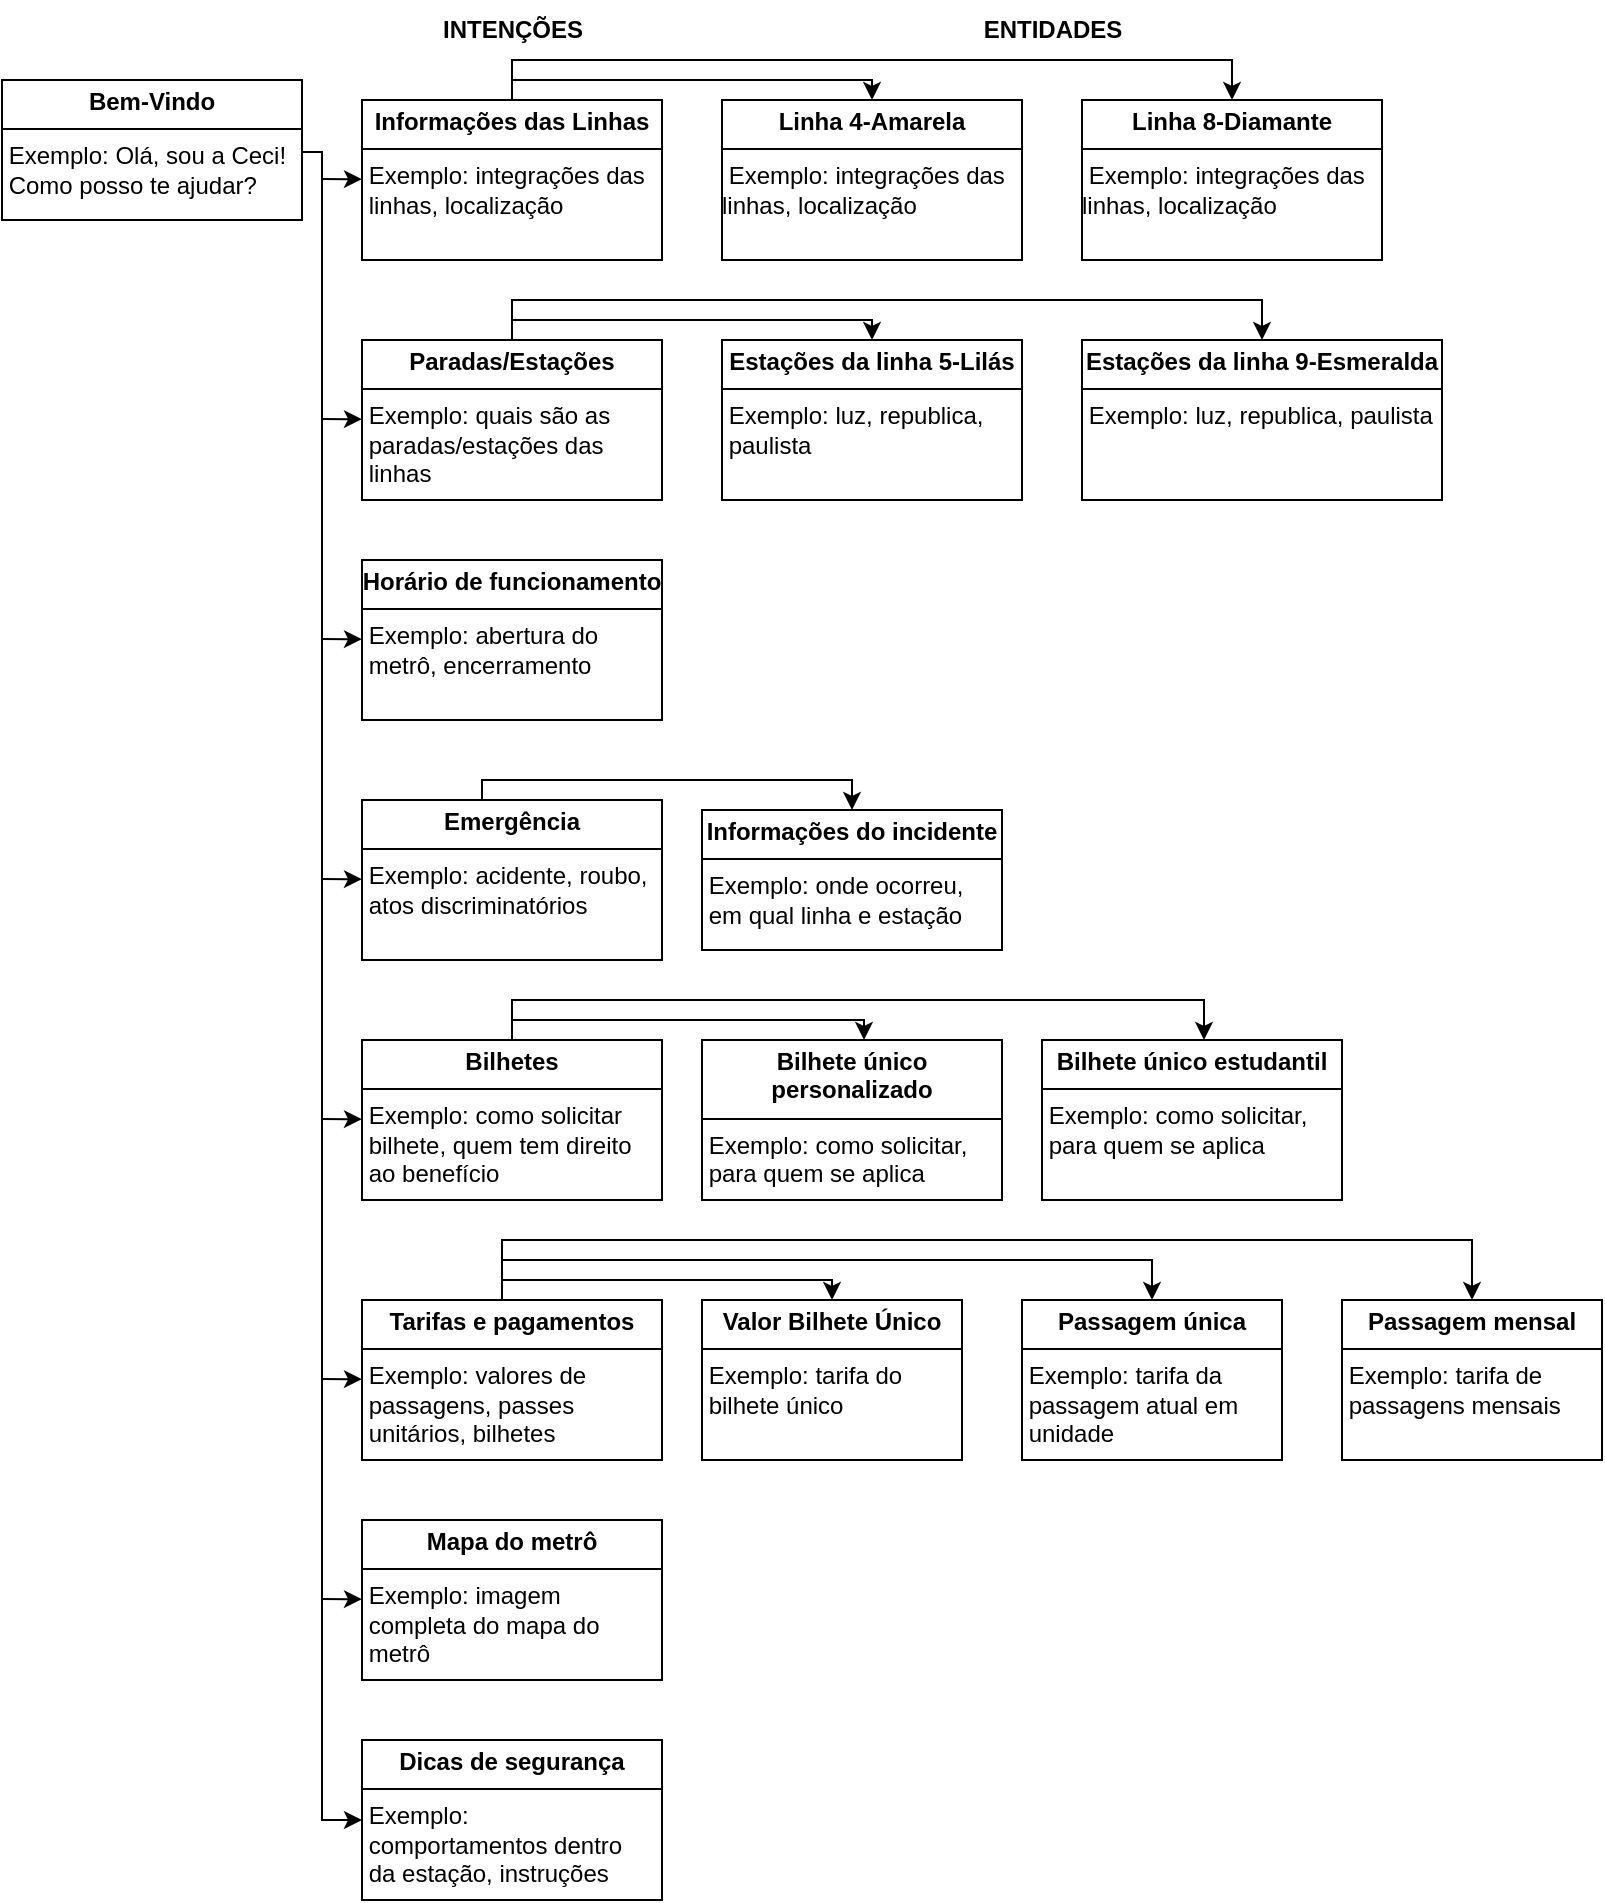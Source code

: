 <mxfile version="24.7.15">
  <diagram name="Página-1" id="xC3IDfEOeGeeoKpa32cC">
    <mxGraphModel dx="1674" dy="746" grid="1" gridSize="10" guides="1" tooltips="1" connect="1" arrows="1" fold="1" page="1" pageScale="1" pageWidth="827" pageHeight="1169" math="0" shadow="0">
      <root>
        <mxCell id="0" />
        <mxCell id="1" parent="0" />
        <mxCell id="71bS-nrT2A2EBhS6H1Gx-14" style="edgeStyle=orthogonalEdgeStyle;rounded=0;orthogonalLoop=1;jettySize=auto;html=1;" edge="1" parent="1" target="71bS-nrT2A2EBhS6H1Gx-38">
          <mxGeometry relative="1" as="geometry">
            <mxPoint x="174" y="1040" as="targetPoint" />
            <mxPoint x="154" y="155" as="sourcePoint" />
            <Array as="points">
              <mxPoint x="154" y="156" />
              <mxPoint x="174" y="156" />
              <mxPoint x="174" y="990" />
            </Array>
          </mxGeometry>
        </mxCell>
        <mxCell id="eKghHrFIvK1k567l9pEH-6" value="&lt;p style=&quot;margin:0px;margin-top:4px;text-align:center;&quot;&gt;&lt;b&gt;Bem-Vindo&lt;/b&gt;&lt;/p&gt;&lt;hr size=&quot;1&quot; style=&quot;border-style:solid;&quot;&gt;&lt;div style=&quot;height:2px;&quot;&gt;&amp;nbsp;Exemplo:&amp;nbsp;Olá, sou a Ceci!&amp;nbsp; &amp;nbsp;Como posso te ajudar?&lt;/div&gt;" style="verticalAlign=top;align=left;overflow=fill;html=1;whiteSpace=wrap;" parent="1" vertex="1">
          <mxGeometry x="14" y="120" width="150" height="70" as="geometry" />
        </mxCell>
        <mxCell id="71bS-nrT2A2EBhS6H1Gx-59" style="edgeStyle=orthogonalEdgeStyle;rounded=0;orthogonalLoop=1;jettySize=auto;html=1;" edge="1" parent="1" source="eKghHrFIvK1k567l9pEH-7" target="71bS-nrT2A2EBhS6H1Gx-31">
          <mxGeometry relative="1" as="geometry">
            <Array as="points">
              <mxPoint x="269" y="110" />
              <mxPoint x="629" y="110" />
            </Array>
          </mxGeometry>
        </mxCell>
        <mxCell id="71bS-nrT2A2EBhS6H1Gx-62" style="edgeStyle=orthogonalEdgeStyle;rounded=0;orthogonalLoop=1;jettySize=auto;html=1;" edge="1" parent="1" source="eKghHrFIvK1k567l9pEH-7" target="71bS-nrT2A2EBhS6H1Gx-30">
          <mxGeometry relative="1" as="geometry">
            <Array as="points">
              <mxPoint x="269" y="120" />
              <mxPoint x="449" y="120" />
            </Array>
          </mxGeometry>
        </mxCell>
        <mxCell id="eKghHrFIvK1k567l9pEH-7" value="&lt;p style=&quot;margin:0px;margin-top:4px;text-align:center;&quot;&gt;&lt;b&gt;Informações das Linhas&lt;/b&gt;&lt;/p&gt;&lt;hr size=&quot;1&quot; style=&quot;border-style:solid;&quot;&gt;&lt;div style=&quot;height:2px;&quot;&gt;&amp;nbsp;Exemplo: integrações das&amp;nbsp; &amp;nbsp;linhas, localização&lt;/div&gt;" style="verticalAlign=top;align=left;overflow=fill;html=1;whiteSpace=wrap;" parent="1" vertex="1">
          <mxGeometry x="194" y="130" width="150" height="80" as="geometry" />
        </mxCell>
        <mxCell id="71bS-nrT2A2EBhS6H1Gx-57" style="edgeStyle=orthogonalEdgeStyle;rounded=0;orthogonalLoop=1;jettySize=auto;html=1;" edge="1" parent="1" source="eKghHrFIvK1k567l9pEH-9" target="71bS-nrT2A2EBhS6H1Gx-32">
          <mxGeometry relative="1" as="geometry">
            <Array as="points">
              <mxPoint x="269" y="240" />
              <mxPoint x="449" y="240" />
            </Array>
          </mxGeometry>
        </mxCell>
        <mxCell id="71bS-nrT2A2EBhS6H1Gx-58" style="edgeStyle=orthogonalEdgeStyle;rounded=0;orthogonalLoop=1;jettySize=auto;html=1;" edge="1" parent="1" source="eKghHrFIvK1k567l9pEH-9" target="eKghHrFIvK1k567l9pEH-24">
          <mxGeometry relative="1" as="geometry">
            <Array as="points">
              <mxPoint x="269" y="230" />
              <mxPoint x="644" y="230" />
            </Array>
          </mxGeometry>
        </mxCell>
        <mxCell id="eKghHrFIvK1k567l9pEH-9" value="&lt;p style=&quot;margin:0px;margin-top:4px;text-align:center;&quot;&gt;&lt;b&gt;&lt;font style=&quot;vertical-align: inherit;&quot;&gt;&lt;font style=&quot;vertical-align: inherit;&quot;&gt;Paradas/Estações&lt;/font&gt;&lt;/font&gt;&lt;/b&gt;&lt;br&gt;&lt;/p&gt;&lt;hr size=&quot;1&quot; style=&quot;border-style:solid;&quot;&gt;&lt;div style=&quot;height:2px;&quot;&gt;&lt;font style=&quot;vertical-align: inherit;&quot;&gt;&lt;font style=&quot;vertical-align: inherit;&quot;&gt;&amp;nbsp;Exemplo: quais são as&amp;nbsp; &amp;nbsp;paradas/estações das&amp;nbsp; &amp;nbsp;linhas&lt;/font&gt;&lt;/font&gt;&lt;/div&gt;" style="verticalAlign=top;align=left;overflow=fill;html=1;whiteSpace=wrap;" parent="1" vertex="1">
          <mxGeometry x="194" y="250" width="150" height="80" as="geometry" />
        </mxCell>
        <mxCell id="eKghHrFIvK1k567l9pEH-11" value="&lt;p style=&quot;margin:0px;margin-top:4px;text-align:center;&quot;&gt;&lt;b&gt;Horário de funcionamento&lt;/b&gt;&lt;/p&gt;&lt;hr size=&quot;1&quot; style=&quot;border-style:solid;&quot;&gt;&lt;div style=&quot;height:2px;&quot;&gt;&amp;nbsp;Exemplo: abertura do&amp;nbsp; &amp;nbsp;metrô, encerramento&lt;/div&gt;" style="verticalAlign=top;align=left;overflow=fill;html=1;whiteSpace=wrap;" parent="1" vertex="1">
          <mxGeometry x="194" y="360" width="150" height="80" as="geometry" />
        </mxCell>
        <mxCell id="71bS-nrT2A2EBhS6H1Gx-56" style="edgeStyle=orthogonalEdgeStyle;rounded=0;orthogonalLoop=1;jettySize=auto;html=1;" edge="1" parent="1" source="eKghHrFIvK1k567l9pEH-12" target="eKghHrFIvK1k567l9pEH-16">
          <mxGeometry relative="1" as="geometry">
            <Array as="points">
              <mxPoint x="254" y="470" />
              <mxPoint x="439" y="470" />
            </Array>
          </mxGeometry>
        </mxCell>
        <mxCell id="eKghHrFIvK1k567l9pEH-12" value="&lt;p style=&quot;margin:0px;margin-top:4px;text-align:center;&quot;&gt;&lt;b&gt;Emergência&lt;/b&gt;&lt;/p&gt;&lt;hr size=&quot;1&quot; style=&quot;border-style:solid;&quot;&gt;&lt;div style=&quot;height:2px;&quot;&gt;&amp;nbsp;Exemplo: acidente, roubo,&amp;nbsp; &amp;nbsp;atos discriminatórios&lt;/div&gt;" style="verticalAlign=top;align=left;overflow=fill;html=1;whiteSpace=wrap;" parent="1" vertex="1">
          <mxGeometry x="194" y="480" width="150" height="80" as="geometry" />
        </mxCell>
        <mxCell id="eKghHrFIvK1k567l9pEH-16" value="&lt;p style=&quot;margin:0px;margin-top:4px;text-align:center;&quot;&gt;&lt;b&gt;Informações do incidente&lt;/b&gt;&lt;/p&gt;&lt;hr size=&quot;1&quot; style=&quot;border-style:solid;&quot;&gt;&lt;div style=&quot;height:2px;&quot;&gt;&amp;nbsp;Exemplo: onde ocorreu,&amp;nbsp; &amp;nbsp;em qual linha e estação&lt;/div&gt;" style="verticalAlign=top;align=left;overflow=fill;html=1;whiteSpace=wrap;" parent="1" vertex="1">
          <mxGeometry x="364" y="485" width="150" height="70" as="geometry" />
        </mxCell>
        <mxCell id="71bS-nrT2A2EBhS6H1Gx-19" style="edgeStyle=orthogonalEdgeStyle;rounded=0;orthogonalLoop=1;jettySize=auto;html=1;" edge="1" parent="1" source="eKghHrFIvK1k567l9pEH-18" target="eKghHrFIvK1k567l9pEH-21">
          <mxGeometry relative="1" as="geometry">
            <mxPoint x="614" y="550" as="targetPoint" />
            <Array as="points">
              <mxPoint x="269" y="580" />
              <mxPoint x="615" y="580" />
            </Array>
          </mxGeometry>
        </mxCell>
        <mxCell id="71bS-nrT2A2EBhS6H1Gx-24" style="edgeStyle=orthogonalEdgeStyle;rounded=0;orthogonalLoop=1;jettySize=auto;html=1;" edge="1" parent="1" source="eKghHrFIvK1k567l9pEH-18" target="eKghHrFIvK1k567l9pEH-20">
          <mxGeometry relative="1" as="geometry">
            <mxPoint x="444" y="580" as="targetPoint" />
            <Array as="points">
              <mxPoint x="269" y="590" />
              <mxPoint x="445" y="590" />
            </Array>
          </mxGeometry>
        </mxCell>
        <mxCell id="eKghHrFIvK1k567l9pEH-18" value="&lt;p style=&quot;margin:0px;margin-top:4px;text-align:center;&quot;&gt;&lt;b&gt;&lt;font style=&quot;vertical-align: inherit;&quot;&gt;&lt;font style=&quot;vertical-align: inherit;&quot;&gt;Bilhetes&lt;/font&gt;&lt;/font&gt;&lt;/b&gt;&lt;/p&gt;&lt;hr size=&quot;1&quot; style=&quot;border-style:solid;&quot;&gt;&lt;div style=&quot;height:2px;&quot;&gt;&lt;font style=&quot;vertical-align: inherit;&quot;&gt;&lt;font style=&quot;vertical-align: inherit;&quot;&gt;&amp;nbsp;Exemplo: como solicitar&amp;nbsp; &amp;nbsp;bilhete, quem tem direito&amp;nbsp; &amp;nbsp;ao benefício&lt;/font&gt;&lt;/font&gt;&lt;/div&gt;" style="verticalAlign=top;align=left;overflow=fill;html=1;whiteSpace=wrap;" parent="1" vertex="1">
          <mxGeometry x="194" y="600" width="150" height="80" as="geometry" />
        </mxCell>
        <mxCell id="eKghHrFIvK1k567l9pEH-21" value="&lt;p style=&quot;margin:0px;margin-top:4px;text-align:center;&quot;&gt;&lt;b&gt;Bilhete único estudantil&lt;/b&gt;&lt;/p&gt;&lt;hr size=&quot;1&quot; style=&quot;border-style:solid;&quot;&gt;&lt;div style=&quot;height:2px;&quot;&gt;&amp;nbsp;Exemplo: como solicitar,&amp;nbsp; &amp;nbsp;para quem se aplica&lt;/div&gt;" style="verticalAlign=top;align=left;overflow=fill;html=1;whiteSpace=wrap;" parent="1" vertex="1">
          <mxGeometry x="534" y="600" width="150" height="80" as="geometry" />
        </mxCell>
        <mxCell id="eKghHrFIvK1k567l9pEH-24" value="&lt;p style=&quot;margin:0px;margin-top:4px;text-align:center;&quot;&gt;&lt;b&gt;&lt;font style=&quot;vertical-align: inherit;&quot;&gt;&lt;font style=&quot;vertical-align: inherit;&quot;&gt;Estações da linha 9-Esmeralda&lt;/font&gt;&lt;/font&gt;&lt;/b&gt;&lt;br&gt;&lt;/p&gt;&lt;hr size=&quot;1&quot; style=&quot;border-style:solid;&quot;&gt;&lt;div style=&quot;height:2px;&quot;&gt;&lt;font style=&quot;vertical-align: inherit;&quot;&gt;&lt;font style=&quot;vertical-align: inherit;&quot;&gt;&amp;nbsp;Exemplo: luz, republica, paulista&lt;/font&gt;&lt;/font&gt;&lt;/div&gt;" style="verticalAlign=top;align=left;overflow=fill;html=1;whiteSpace=wrap;" parent="1" vertex="1">
          <mxGeometry x="554" y="250" width="180" height="80" as="geometry" />
        </mxCell>
        <mxCell id="eKghHrFIvK1k567l9pEH-20" value="&lt;p style=&quot;margin:0px;margin-top:4px;text-align:center;&quot;&gt;&lt;b&gt;Bilhete único personalizado&lt;/b&gt;&lt;/p&gt;&lt;hr size=&quot;1&quot; style=&quot;border-style:solid;&quot;&gt;&lt;div style=&quot;height:2px;&quot;&gt;&amp;nbsp;Exemplo: como solicitar,&amp;nbsp; &amp;nbsp;para quem se aplica&lt;/div&gt;" style="verticalAlign=top;align=left;overflow=fill;html=1;whiteSpace=wrap;" parent="1" vertex="1">
          <mxGeometry x="364" y="600" width="150" height="80" as="geometry" />
        </mxCell>
        <mxCell id="71bS-nrT2A2EBhS6H1Gx-63" style="edgeStyle=orthogonalEdgeStyle;rounded=0;orthogonalLoop=1;jettySize=auto;html=1;" edge="1" parent="1" source="71bS-nrT2A2EBhS6H1Gx-27" target="71bS-nrT2A2EBhS6H1Gx-39">
          <mxGeometry relative="1" as="geometry">
            <Array as="points">
              <mxPoint x="264" y="720" />
              <mxPoint x="429" y="720" />
            </Array>
          </mxGeometry>
        </mxCell>
        <mxCell id="71bS-nrT2A2EBhS6H1Gx-64" style="edgeStyle=orthogonalEdgeStyle;rounded=0;orthogonalLoop=1;jettySize=auto;html=1;" edge="1" parent="1" source="71bS-nrT2A2EBhS6H1Gx-27" target="71bS-nrT2A2EBhS6H1Gx-40">
          <mxGeometry relative="1" as="geometry">
            <Array as="points">
              <mxPoint x="264" y="710" />
              <mxPoint x="589" y="710" />
            </Array>
          </mxGeometry>
        </mxCell>
        <mxCell id="71bS-nrT2A2EBhS6H1Gx-65" style="edgeStyle=orthogonalEdgeStyle;rounded=0;orthogonalLoop=1;jettySize=auto;html=1;" edge="1" parent="1" source="71bS-nrT2A2EBhS6H1Gx-27" target="71bS-nrT2A2EBhS6H1Gx-41">
          <mxGeometry relative="1" as="geometry">
            <Array as="points">
              <mxPoint x="264" y="700" />
              <mxPoint x="749" y="700" />
            </Array>
          </mxGeometry>
        </mxCell>
        <mxCell id="71bS-nrT2A2EBhS6H1Gx-27" value="&lt;p style=&quot;margin:0px;margin-top:4px;text-align:center;&quot;&gt;&lt;b&gt;&lt;font style=&quot;vertical-align: inherit;&quot;&gt;&lt;font style=&quot;vertical-align: inherit;&quot;&gt;&lt;font style=&quot;vertical-align: inherit;&quot;&gt;&lt;font style=&quot;vertical-align: inherit;&quot;&gt;&lt;font style=&quot;vertical-align: inherit;&quot;&gt;&lt;font style=&quot;vertical-align: inherit;&quot;&gt;&lt;font style=&quot;vertical-align: inherit;&quot;&gt;&lt;font style=&quot;vertical-align: inherit;&quot;&gt;Tarifas e pagamentos&lt;/font&gt;&lt;/font&gt;&lt;/font&gt;&lt;/font&gt;&lt;/font&gt;&lt;/font&gt;&lt;/font&gt;&lt;/font&gt;&lt;/b&gt;&lt;/p&gt;&lt;hr size=&quot;1&quot; style=&quot;border-style:solid;&quot;&gt;&lt;div style=&quot;height:2px;&quot;&gt;&lt;font style=&quot;vertical-align: inherit;&quot;&gt;&lt;font style=&quot;vertical-align: inherit;&quot;&gt;&lt;font style=&quot;vertical-align: inherit;&quot;&gt;&lt;font style=&quot;vertical-align: inherit;&quot;&gt;&lt;font style=&quot;vertical-align: inherit;&quot;&gt;&lt;font style=&quot;vertical-align: inherit;&quot;&gt;&lt;font style=&quot;vertical-align: inherit;&quot;&gt;&lt;font style=&quot;vertical-align: inherit;&quot;&gt;&amp;nbsp;Exemplo: valores de&amp;nbsp; &amp;nbsp;passagens, passes&amp;nbsp; &amp;nbsp;unitários, bilhetes&lt;/font&gt;&lt;/font&gt;&lt;/font&gt;&lt;/font&gt;&lt;/font&gt;&lt;/font&gt;&lt;/font&gt;&lt;/font&gt;&lt;/div&gt;" style="verticalAlign=top;align=left;overflow=fill;html=1;whiteSpace=wrap;" vertex="1" parent="1">
          <mxGeometry x="194" y="730" width="150" height="80" as="geometry" />
        </mxCell>
        <mxCell id="71bS-nrT2A2EBhS6H1Gx-30" value="&lt;p style=&quot;margin:0px;margin-top:4px;text-align:center;&quot;&gt;&lt;b&gt;&lt;font style=&quot;vertical-align: inherit;&quot;&gt;&lt;font style=&quot;vertical-align: inherit;&quot;&gt;Linha 4-Amarela&lt;/font&gt;&lt;/font&gt;&lt;/b&gt;&lt;/p&gt;&lt;hr size=&quot;1&quot; style=&quot;border-style:solid;&quot;&gt;&lt;div style=&quot;height:2px;&quot;&gt;&lt;font style=&quot;vertical-align: inherit;&quot;&gt;&lt;font style=&quot;vertical-align: inherit;&quot;&gt;&amp;nbsp;Exemplo: integrações das linhas, localização&lt;/font&gt;&lt;/font&gt;&lt;/div&gt;" style="verticalAlign=top;align=left;overflow=fill;html=1;whiteSpace=wrap;" vertex="1" parent="1">
          <mxGeometry x="374" y="130" width="150" height="80" as="geometry" />
        </mxCell>
        <mxCell id="71bS-nrT2A2EBhS6H1Gx-31" value="&lt;p style=&quot;margin:0px;margin-top:4px;text-align:center;&quot;&gt;&lt;b&gt;&lt;font style=&quot;vertical-align: inherit;&quot;&gt;&lt;font style=&quot;vertical-align: inherit;&quot;&gt;Linha 8-Diamante&lt;/font&gt;&lt;/font&gt;&lt;/b&gt;&lt;/p&gt;&lt;hr size=&quot;1&quot; style=&quot;border-style:solid;&quot;&gt;&lt;div style=&quot;height:2px;&quot;&gt;&lt;font style=&quot;vertical-align: inherit;&quot;&gt;&lt;font style=&quot;vertical-align: inherit;&quot;&gt;&amp;nbsp;Exemplo: integrações das linhas, localização&lt;/font&gt;&lt;/font&gt;&lt;/div&gt;" style="verticalAlign=top;align=left;overflow=fill;html=1;whiteSpace=wrap;" vertex="1" parent="1">
          <mxGeometry x="554" y="130" width="150" height="80" as="geometry" />
        </mxCell>
        <mxCell id="71bS-nrT2A2EBhS6H1Gx-32" value="&lt;p style=&quot;margin:0px;margin-top:4px;text-align:center;&quot;&gt;&lt;b&gt;&lt;font style=&quot;vertical-align: inherit;&quot;&gt;&lt;font style=&quot;vertical-align: inherit;&quot;&gt;Estações da linha 5-Lilás&lt;/font&gt;&lt;/font&gt;&lt;/b&gt;&lt;br&gt;&lt;/p&gt;&lt;hr size=&quot;1&quot; style=&quot;border-style:solid;&quot;&gt;&lt;div style=&quot;height:2px;&quot;&gt;&lt;font style=&quot;vertical-align: inherit;&quot;&gt;&lt;font style=&quot;vertical-align: inherit;&quot;&gt;&amp;nbsp;Exemplo: luz, republica,&amp;nbsp; &amp;nbsp;paulista&lt;/font&gt;&lt;/font&gt;&lt;/div&gt;" style="verticalAlign=top;align=left;overflow=fill;html=1;whiteSpace=wrap;" vertex="1" parent="1">
          <mxGeometry x="374" y="250" width="150" height="80" as="geometry" />
        </mxCell>
        <mxCell id="71bS-nrT2A2EBhS6H1Gx-37" value="&lt;p style=&quot;margin:0px;margin-top:4px;text-align:center;&quot;&gt;&lt;b&gt;Mapa do metrô&lt;/b&gt;&lt;/p&gt;&lt;hr size=&quot;1&quot; style=&quot;border-style:solid;&quot;&gt;&lt;div style=&quot;height:2px;&quot;&gt;&lt;font style=&quot;vertical-align: inherit;&quot;&gt;&lt;font style=&quot;vertical-align: inherit;&quot;&gt;&lt;font style=&quot;vertical-align: inherit;&quot;&gt;&lt;font style=&quot;vertical-align: inherit;&quot;&gt;&lt;font style=&quot;vertical-align: inherit;&quot;&gt;&lt;font style=&quot;vertical-align: inherit;&quot;&gt;&lt;font style=&quot;vertical-align: inherit;&quot;&gt;&lt;font style=&quot;vertical-align: inherit;&quot;&gt;&amp;nbsp;Exemplo: imagem&amp;nbsp; &amp;nbsp;completa do mapa do&amp;nbsp; &amp;nbsp;metrô&lt;/font&gt;&lt;/font&gt;&lt;/font&gt;&lt;/font&gt;&lt;/font&gt;&lt;/font&gt;&lt;/font&gt;&lt;/font&gt;&lt;/div&gt;" style="verticalAlign=top;align=left;overflow=fill;html=1;whiteSpace=wrap;" vertex="1" parent="1">
          <mxGeometry x="194" y="840" width="150" height="80" as="geometry" />
        </mxCell>
        <mxCell id="71bS-nrT2A2EBhS6H1Gx-38" value="&lt;p style=&quot;margin:0px;margin-top:4px;text-align:center;&quot;&gt;&lt;b&gt;Dicas de segurança&lt;/b&gt;&lt;/p&gt;&lt;hr size=&quot;1&quot; style=&quot;border-style:solid;&quot;&gt;&lt;div style=&quot;height:2px;&quot;&gt;&lt;font style=&quot;vertical-align: inherit;&quot;&gt;&lt;font style=&quot;vertical-align: inherit;&quot;&gt;&lt;font style=&quot;vertical-align: inherit;&quot;&gt;&lt;font style=&quot;vertical-align: inherit;&quot;&gt;&lt;font style=&quot;vertical-align: inherit;&quot;&gt;&lt;font style=&quot;vertical-align: inherit;&quot;&gt;&lt;font style=&quot;vertical-align: inherit;&quot;&gt;&lt;font style=&quot;vertical-align: inherit;&quot;&gt;&amp;nbsp;Exemplo:&amp;nbsp; &amp;nbsp;comportamentos dentro&amp;nbsp; &amp;nbsp;da estação, instruções&lt;/font&gt;&lt;/font&gt;&lt;/font&gt;&lt;/font&gt;&lt;/font&gt;&lt;/font&gt;&lt;/font&gt;&lt;/font&gt;&lt;/div&gt;" style="verticalAlign=top;align=left;overflow=fill;html=1;whiteSpace=wrap;" vertex="1" parent="1">
          <mxGeometry x="194" y="950" width="150" height="80" as="geometry" />
        </mxCell>
        <mxCell id="71bS-nrT2A2EBhS6H1Gx-39" value="&lt;p style=&quot;margin:0px;margin-top:4px;text-align:center;&quot;&gt;&lt;b&gt;Valor Bilhete Único&lt;/b&gt;&lt;/p&gt;&lt;hr size=&quot;1&quot; style=&quot;border-style:solid;&quot;&gt;&lt;div style=&quot;height:2px;&quot;&gt;&lt;font style=&quot;vertical-align: inherit;&quot;&gt;&lt;font style=&quot;vertical-align: inherit;&quot;&gt;&lt;font style=&quot;vertical-align: inherit;&quot;&gt;&lt;font style=&quot;vertical-align: inherit;&quot;&gt;&lt;font style=&quot;vertical-align: inherit;&quot;&gt;&lt;font style=&quot;vertical-align: inherit;&quot;&gt;&lt;font style=&quot;vertical-align: inherit;&quot;&gt;&lt;font style=&quot;vertical-align: inherit;&quot;&gt;&amp;nbsp;Exemplo: tarifa do&amp;nbsp; &amp;nbsp;bilhete único&lt;/font&gt;&lt;/font&gt;&lt;/font&gt;&lt;/font&gt;&lt;/font&gt;&lt;/font&gt;&lt;/font&gt;&lt;/font&gt;&lt;/div&gt;" style="verticalAlign=top;align=left;overflow=fill;html=1;whiteSpace=wrap;" vertex="1" parent="1">
          <mxGeometry x="364" y="730" width="130" height="80" as="geometry" />
        </mxCell>
        <mxCell id="71bS-nrT2A2EBhS6H1Gx-40" value="&lt;p style=&quot;margin:0px;margin-top:4px;text-align:center;&quot;&gt;&lt;b&gt;Passagem única&lt;/b&gt;&lt;/p&gt;&lt;hr size=&quot;1&quot; style=&quot;border-style:solid;&quot;&gt;&lt;div style=&quot;height:2px;&quot;&gt;&lt;font style=&quot;vertical-align: inherit;&quot;&gt;&lt;font style=&quot;vertical-align: inherit;&quot;&gt;&lt;font style=&quot;vertical-align: inherit;&quot;&gt;&lt;font style=&quot;vertical-align: inherit;&quot;&gt;&lt;font style=&quot;vertical-align: inherit;&quot;&gt;&lt;font style=&quot;vertical-align: inherit;&quot;&gt;&lt;font style=&quot;vertical-align: inherit;&quot;&gt;&lt;font style=&quot;vertical-align: inherit;&quot;&gt;&amp;nbsp;Exemplo: tarifa da&amp;nbsp; &amp;nbsp;passagem atual em&amp;nbsp; &amp;nbsp;unidade&lt;/font&gt;&lt;/font&gt;&lt;/font&gt;&lt;/font&gt;&lt;/font&gt;&lt;/font&gt;&lt;/font&gt;&lt;/font&gt;&lt;/div&gt;" style="verticalAlign=top;align=left;overflow=fill;html=1;whiteSpace=wrap;" vertex="1" parent="1">
          <mxGeometry x="524" y="730" width="130" height="80" as="geometry" />
        </mxCell>
        <mxCell id="71bS-nrT2A2EBhS6H1Gx-41" value="&lt;p style=&quot;margin:0px;margin-top:4px;text-align:center;&quot;&gt;&lt;b&gt;Passagem mensal&lt;/b&gt;&lt;/p&gt;&lt;hr size=&quot;1&quot; style=&quot;border-style:solid;&quot;&gt;&lt;div style=&quot;height:2px;&quot;&gt;&lt;font style=&quot;vertical-align: inherit;&quot;&gt;&lt;font style=&quot;vertical-align: inherit;&quot;&gt;&lt;font style=&quot;vertical-align: inherit;&quot;&gt;&lt;font style=&quot;vertical-align: inherit;&quot;&gt;&lt;font style=&quot;vertical-align: inherit;&quot;&gt;&lt;font style=&quot;vertical-align: inherit;&quot;&gt;&lt;font style=&quot;vertical-align: inherit;&quot;&gt;&lt;font style=&quot;vertical-align: inherit;&quot;&gt;&amp;nbsp;Exemplo: tarifa de&amp;nbsp; &amp;nbsp;passagens mensais&lt;/font&gt;&lt;/font&gt;&lt;/font&gt;&lt;/font&gt;&lt;/font&gt;&lt;/font&gt;&lt;/font&gt;&lt;/font&gt;&lt;/div&gt;" style="verticalAlign=top;align=left;overflow=fill;html=1;whiteSpace=wrap;" vertex="1" parent="1">
          <mxGeometry x="684" y="730" width="130" height="80" as="geometry" />
        </mxCell>
        <mxCell id="71bS-nrT2A2EBhS6H1Gx-44" value="&lt;b&gt;INTENÇÕES&lt;/b&gt;" style="text;html=1;align=center;verticalAlign=middle;resizable=0;points=[];autosize=1;strokeColor=none;fillColor=none;" vertex="1" parent="1">
          <mxGeometry x="224" y="80" width="90" height="30" as="geometry" />
        </mxCell>
        <mxCell id="71bS-nrT2A2EBhS6H1Gx-45" value="&lt;b&gt;ENTIDADES&lt;/b&gt;" style="text;html=1;align=center;verticalAlign=middle;resizable=0;points=[];autosize=1;strokeColor=none;fillColor=none;" vertex="1" parent="1">
          <mxGeometry x="494" y="80" width="90" height="30" as="geometry" />
        </mxCell>
        <mxCell id="71bS-nrT2A2EBhS6H1Gx-48" value="" style="edgeStyle=none;orthogonalLoop=1;jettySize=auto;html=1;rounded=0;" edge="1" parent="1" target="eKghHrFIvK1k567l9pEH-18">
          <mxGeometry width="80" relative="1" as="geometry">
            <mxPoint x="174" y="639.5" as="sourcePoint" />
            <mxPoint x="194" y="640" as="targetPoint" />
            <Array as="points" />
          </mxGeometry>
        </mxCell>
        <mxCell id="71bS-nrT2A2EBhS6H1Gx-50" value="" style="edgeStyle=none;orthogonalLoop=1;jettySize=auto;html=1;rounded=0;" edge="1" parent="1" target="71bS-nrT2A2EBhS6H1Gx-27">
          <mxGeometry width="80" relative="1" as="geometry">
            <mxPoint x="174" y="769.5" as="sourcePoint" />
            <mxPoint x="194" y="770" as="targetPoint" />
            <Array as="points" />
          </mxGeometry>
        </mxCell>
        <mxCell id="71bS-nrT2A2EBhS6H1Gx-51" value="" style="edgeStyle=none;orthogonalLoop=1;jettySize=auto;html=1;rounded=0;" edge="1" parent="1" target="71bS-nrT2A2EBhS6H1Gx-37">
          <mxGeometry width="80" relative="1" as="geometry">
            <mxPoint x="174" y="879.5" as="sourcePoint" />
            <mxPoint x="254" y="879.5" as="targetPoint" />
            <Array as="points" />
          </mxGeometry>
        </mxCell>
        <mxCell id="71bS-nrT2A2EBhS6H1Gx-52" value="" style="edgeStyle=none;orthogonalLoop=1;jettySize=auto;html=1;rounded=0;" edge="1" parent="1" target="eKghHrFIvK1k567l9pEH-12">
          <mxGeometry width="80" relative="1" as="geometry">
            <mxPoint x="174" y="519.5" as="sourcePoint" />
            <mxPoint x="254" y="519.5" as="targetPoint" />
            <Array as="points" />
          </mxGeometry>
        </mxCell>
        <mxCell id="71bS-nrT2A2EBhS6H1Gx-53" value="" style="edgeStyle=none;orthogonalLoop=1;jettySize=auto;html=1;rounded=0;" edge="1" parent="1" target="eKghHrFIvK1k567l9pEH-11">
          <mxGeometry width="80" relative="1" as="geometry">
            <mxPoint x="174" y="399.5" as="sourcePoint" />
            <mxPoint x="254" y="399.5" as="targetPoint" />
            <Array as="points" />
          </mxGeometry>
        </mxCell>
        <mxCell id="71bS-nrT2A2EBhS6H1Gx-54" value="" style="edgeStyle=none;orthogonalLoop=1;jettySize=auto;html=1;rounded=0;" edge="1" parent="1" target="eKghHrFIvK1k567l9pEH-9">
          <mxGeometry width="80" relative="1" as="geometry">
            <mxPoint x="174" y="289.5" as="sourcePoint" />
            <mxPoint x="254" y="289.5" as="targetPoint" />
            <Array as="points" />
          </mxGeometry>
        </mxCell>
        <mxCell id="71bS-nrT2A2EBhS6H1Gx-55" value="" style="edgeStyle=none;orthogonalLoop=1;jettySize=auto;html=1;rounded=0;" edge="1" parent="1" target="eKghHrFIvK1k567l9pEH-7">
          <mxGeometry width="80" relative="1" as="geometry">
            <mxPoint x="174" y="169.5" as="sourcePoint" />
            <mxPoint x="254" y="169.5" as="targetPoint" />
            <Array as="points" />
          </mxGeometry>
        </mxCell>
      </root>
    </mxGraphModel>
  </diagram>
</mxfile>
